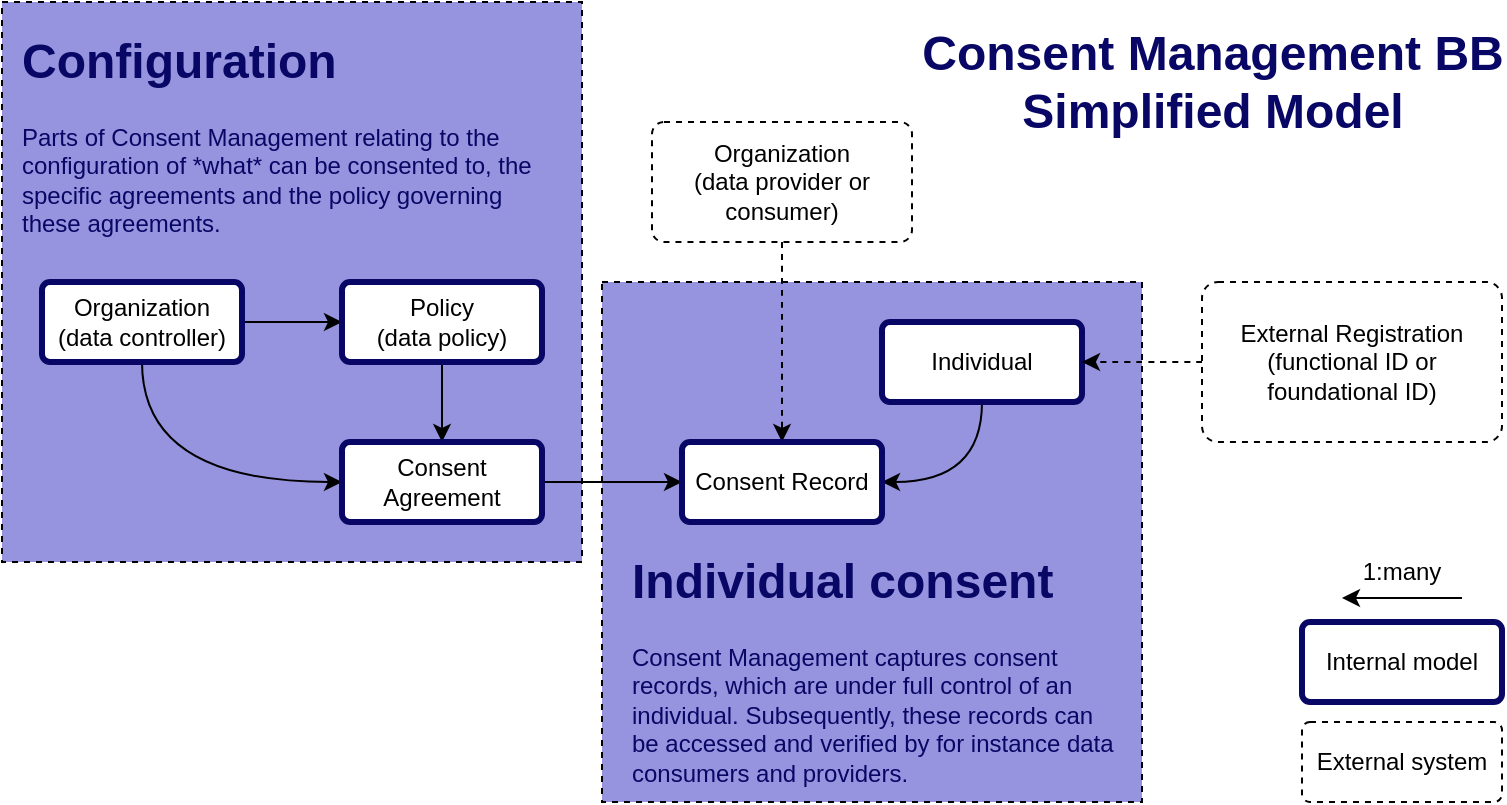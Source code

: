 <mxfile version="17.2.4" type="device"><diagram id="R2lEEEUBdFMjLlhIrx00" name="Page-1"><mxGraphModel dx="976" dy="600" grid="1" gridSize="10" guides="1" tooltips="1" connect="1" arrows="1" fold="1" page="1" pageScale="1" pageWidth="850" pageHeight="1100" math="0" shadow="0" extFonts="Permanent Marker^https://fonts.googleapis.com/css?family=Permanent+Marker"><root><mxCell id="0"/><mxCell id="1" parent="0"/><mxCell id="GybCl5w8vhItavz9TYpU-22" value="" style="rounded=0;whiteSpace=wrap;html=1;dashed=1;strokeColor=#000000;strokeWidth=1;fillColor=#9694DE;" parent="1" vertex="1"><mxGeometry x="330" y="260" width="270" height="260" as="geometry"/></mxCell><mxCell id="GybCl5w8vhItavz9TYpU-20" value="" style="rounded=0;whiteSpace=wrap;html=1;dashed=1;strokeColor=#000000;strokeWidth=1;fillColor=#9694DE;" parent="1" vertex="1"><mxGeometry x="30" y="120" width="290" height="280" as="geometry"/></mxCell><mxCell id="GybCl5w8vhItavz9TYpU-8" style="edgeStyle=orthogonalEdgeStyle;rounded=0;orthogonalLoop=1;jettySize=auto;html=1;entryX=0;entryY=0.5;entryDx=0;entryDy=0;" parent="1" source="GybCl5w8vhItavz9TYpU-1" target="GybCl5w8vhItavz9TYpU-2" edge="1"><mxGeometry relative="1" as="geometry"/></mxCell><mxCell id="GybCl5w8vhItavz9TYpU-13" style="edgeStyle=orthogonalEdgeStyle;curved=1;rounded=0;orthogonalLoop=1;jettySize=auto;html=1;exitX=0.5;exitY=1;exitDx=0;exitDy=0;entryX=0;entryY=0.5;entryDx=0;entryDy=0;" parent="1" source="GybCl5w8vhItavz9TYpU-1" target="GybCl5w8vhItavz9TYpU-3" edge="1"><mxGeometry relative="1" as="geometry"><mxPoint x="120" y="350" as="targetPoint"/></mxGeometry></mxCell><mxCell id="GybCl5w8vhItavz9TYpU-1" value="Organization&lt;br&gt;(data controller)" style="rounded=1;arcSize=10;whiteSpace=wrap;html=1;align=center;strokeWidth=3;strokeColor=#090765;" parent="1" vertex="1"><mxGeometry x="50" y="260" width="100" height="40" as="geometry"/></mxCell><mxCell id="GybCl5w8vhItavz9TYpU-10" style="edgeStyle=orthogonalEdgeStyle;rounded=0;orthogonalLoop=1;jettySize=auto;html=1;entryX=0.5;entryY=0;entryDx=0;entryDy=0;curved=1;" parent="1" source="GybCl5w8vhItavz9TYpU-2" target="GybCl5w8vhItavz9TYpU-3" edge="1"><mxGeometry relative="1" as="geometry"/></mxCell><mxCell id="GybCl5w8vhItavz9TYpU-2" value="Policy&lt;br&gt;(data policy)" style="rounded=1;arcSize=10;whiteSpace=wrap;html=1;align=center;strokeWidth=3;strokeColor=#090765;" parent="1" vertex="1"><mxGeometry x="200" y="260" width="100" height="40" as="geometry"/></mxCell><mxCell id="GybCl5w8vhItavz9TYpU-14" style="edgeStyle=orthogonalEdgeStyle;curved=1;rounded=0;orthogonalLoop=1;jettySize=auto;html=1;exitX=1;exitY=0.5;exitDx=0;exitDy=0;entryX=0;entryY=0.5;entryDx=0;entryDy=0;" parent="1" source="GybCl5w8vhItavz9TYpU-3" target="GybCl5w8vhItavz9TYpU-6" edge="1"><mxGeometry relative="1" as="geometry"/></mxCell><mxCell id="GybCl5w8vhItavz9TYpU-3" value="Consent Agreement" style="rounded=1;arcSize=10;whiteSpace=wrap;html=1;align=center;strokeWidth=3;strokeColor=#090765;" parent="1" vertex="1"><mxGeometry x="200" y="340" width="100" height="40" as="geometry"/></mxCell><mxCell id="GybCl5w8vhItavz9TYpU-17" style="edgeStyle=orthogonalEdgeStyle;curved=1;rounded=0;orthogonalLoop=1;jettySize=auto;html=1;exitX=0.5;exitY=1;exitDx=0;exitDy=0;entryX=0.5;entryY=0;entryDx=0;entryDy=0;dashed=1;" parent="1" source="GybCl5w8vhItavz9TYpU-4" target="GybCl5w8vhItavz9TYpU-6" edge="1"><mxGeometry relative="1" as="geometry"/></mxCell><mxCell id="GybCl5w8vhItavz9TYpU-4" value="Organization&lt;br&gt;(data provider or consumer)" style="rounded=1;arcSize=10;whiteSpace=wrap;html=1;align=center;dashed=1;" parent="1" vertex="1"><mxGeometry x="355" y="180" width="130" height="60" as="geometry"/></mxCell><mxCell id="GybCl5w8vhItavz9TYpU-15" style="edgeStyle=orthogonalEdgeStyle;curved=1;rounded=0;orthogonalLoop=1;jettySize=auto;html=1;exitX=0.5;exitY=1;exitDx=0;exitDy=0;entryX=1;entryY=0.5;entryDx=0;entryDy=0;" parent="1" source="GybCl5w8vhItavz9TYpU-5" target="GybCl5w8vhItavz9TYpU-6" edge="1"><mxGeometry relative="1" as="geometry"/></mxCell><mxCell id="GybCl5w8vhItavz9TYpU-5" value="Individual" style="rounded=1;arcSize=10;whiteSpace=wrap;html=1;align=center;strokeWidth=3;strokeColor=#090765;" parent="1" vertex="1"><mxGeometry x="470" y="280" width="100" height="40" as="geometry"/></mxCell><mxCell id="GybCl5w8vhItavz9TYpU-6" value="Consent Record" style="rounded=1;arcSize=10;whiteSpace=wrap;html=1;align=center;strokeWidth=3;strokeColor=#090765;" parent="1" vertex="1"><mxGeometry x="370" y="340" width="100" height="40" as="geometry"/></mxCell><mxCell id="GybCl5w8vhItavz9TYpU-16" style="edgeStyle=orthogonalEdgeStyle;curved=1;rounded=0;orthogonalLoop=1;jettySize=auto;html=1;exitX=0;exitY=0.5;exitDx=0;exitDy=0;entryX=1;entryY=0.5;entryDx=0;entryDy=0;dashed=1;" parent="1" source="GybCl5w8vhItavz9TYpU-7" target="GybCl5w8vhItavz9TYpU-5" edge="1"><mxGeometry relative="1" as="geometry"/></mxCell><mxCell id="GybCl5w8vhItavz9TYpU-7" value="External Registration&lt;br&gt;(functional ID or foundational ID)" style="rounded=1;arcSize=10;whiteSpace=wrap;html=1;align=center;dashed=1;" parent="1" vertex="1"><mxGeometry x="630" y="260" width="150" height="80" as="geometry"/></mxCell><mxCell id="GybCl5w8vhItavz9TYpU-18" value="&lt;div&gt;External system&lt;/div&gt;" style="rounded=1;arcSize=10;whiteSpace=wrap;html=1;align=center;dashed=1;strokeColor=#000000;strokeWidth=1;" parent="1" vertex="1"><mxGeometry x="680" y="480" width="100" height="40" as="geometry"/></mxCell><mxCell id="GybCl5w8vhItavz9TYpU-19" value="Internal model" style="rounded=1;arcSize=10;whiteSpace=wrap;html=1;align=center;strokeWidth=3;strokeColor=#090765;" parent="1" vertex="1"><mxGeometry x="680" y="430" width="100" height="40" as="geometry"/></mxCell><mxCell id="GybCl5w8vhItavz9TYpU-21" value="&lt;h1&gt;Configuration&lt;/h1&gt;&lt;p&gt;Parts of Consent Management relating to the configuration of *what* can be consented to, the specific agreements and the policy governing these agreements.&lt;br&gt;&lt;/p&gt;" style="text;html=1;strokeColor=none;fillColor=none;spacing=5;spacingTop=-20;whiteSpace=wrap;overflow=hidden;rounded=0;dashed=1;fontColor=#090765;" parent="1" vertex="1"><mxGeometry x="35" y="130" width="280" height="120" as="geometry"/></mxCell><mxCell id="GybCl5w8vhItavz9TYpU-23" value="&lt;h1&gt;Individual consent&lt;br&gt;&lt;/h1&gt;&lt;p&gt;Consent Management captures consent records, which are under full control of an individual. Subsequently, these records can be accessed and verified by for instance data consumers and providers.&lt;br&gt;&lt;/p&gt;" style="text;html=1;strokeColor=none;fillColor=none;spacing=5;spacingTop=-20;whiteSpace=wrap;overflow=hidden;rounded=0;dashed=1;fontColor=#090765;" parent="1" vertex="1"><mxGeometry x="340" y="390" width="250" height="130" as="geometry"/></mxCell><mxCell id="GybCl5w8vhItavz9TYpU-24" value="Consent Management BB&lt;br&gt;Simplified Model" style="text;strokeColor=none;fillColor=none;html=1;fontSize=24;fontStyle=1;verticalAlign=middle;align=center;dashed=1;fontColor=#090765;" parent="1" vertex="1"><mxGeometry x="490" y="130" width="290" height="60" as="geometry"/></mxCell><mxCell id="GybCl5w8vhItavz9TYpU-25" value="" style="endArrow=classic;html=1;rounded=0;curved=1;" parent="1" edge="1"><mxGeometry width="50" height="50" relative="1" as="geometry"><mxPoint x="760" y="418" as="sourcePoint"/><mxPoint x="700" y="418" as="targetPoint"/></mxGeometry></mxCell><mxCell id="GybCl5w8vhItavz9TYpU-26" value="1:many" style="text;html=1;strokeColor=none;fillColor=none;align=center;verticalAlign=middle;whiteSpace=wrap;rounded=0;dashed=1;" parent="1" vertex="1"><mxGeometry x="700" y="390" width="60" height="30" as="geometry"/></mxCell><mxCell id="GybCl5w8vhItavz9TYpU-27" style="edgeStyle=orthogonalEdgeStyle;curved=1;rounded=0;orthogonalLoop=1;jettySize=auto;html=1;exitX=0.5;exitY=1;exitDx=0;exitDy=0;" parent="1" source="GybCl5w8vhItavz9TYpU-26" target="GybCl5w8vhItavz9TYpU-26" edge="1"><mxGeometry relative="1" as="geometry"/></mxCell></root></mxGraphModel></diagram></mxfile>